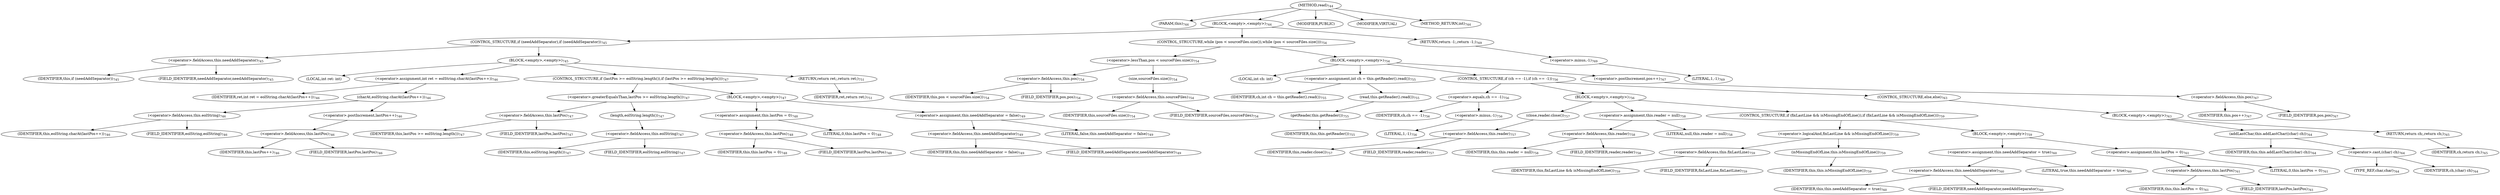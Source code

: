 digraph "read" {  
"1661" [label = <(METHOD,read)<SUB>744</SUB>> ]
"93" [label = <(PARAM,this)<SUB>744</SUB>> ]
"1662" [label = <(BLOCK,&lt;empty&gt;,&lt;empty&gt;)<SUB>744</SUB>> ]
"1663" [label = <(CONTROL_STRUCTURE,if (needAddSeparator),if (needAddSeparator))<SUB>745</SUB>> ]
"1664" [label = <(&lt;operator&gt;.fieldAccess,this.needAddSeparator)<SUB>745</SUB>> ]
"1665" [label = <(IDENTIFIER,this,if (needAddSeparator))<SUB>745</SUB>> ]
"1666" [label = <(FIELD_IDENTIFIER,needAddSeparator,needAddSeparator)<SUB>745</SUB>> ]
"1667" [label = <(BLOCK,&lt;empty&gt;,&lt;empty&gt;)<SUB>745</SUB>> ]
"1668" [label = <(LOCAL,int ret: int)> ]
"1669" [label = <(&lt;operator&gt;.assignment,int ret = eolString.charAt(lastPos++))<SUB>746</SUB>> ]
"1670" [label = <(IDENTIFIER,ret,int ret = eolString.charAt(lastPos++))<SUB>746</SUB>> ]
"1671" [label = <(charAt,eolString.charAt(lastPos++))<SUB>746</SUB>> ]
"1672" [label = <(&lt;operator&gt;.fieldAccess,this.eolString)<SUB>746</SUB>> ]
"1673" [label = <(IDENTIFIER,this,eolString.charAt(lastPos++))<SUB>746</SUB>> ]
"1674" [label = <(FIELD_IDENTIFIER,eolString,eolString)<SUB>746</SUB>> ]
"1675" [label = <(&lt;operator&gt;.postIncrement,lastPos++)<SUB>746</SUB>> ]
"1676" [label = <(&lt;operator&gt;.fieldAccess,this.lastPos)<SUB>746</SUB>> ]
"1677" [label = <(IDENTIFIER,this,lastPos++)<SUB>746</SUB>> ]
"1678" [label = <(FIELD_IDENTIFIER,lastPos,lastPos)<SUB>746</SUB>> ]
"1679" [label = <(CONTROL_STRUCTURE,if (lastPos &gt;= eolString.length()),if (lastPos &gt;= eolString.length()))<SUB>747</SUB>> ]
"1680" [label = <(&lt;operator&gt;.greaterEqualsThan,lastPos &gt;= eolString.length())<SUB>747</SUB>> ]
"1681" [label = <(&lt;operator&gt;.fieldAccess,this.lastPos)<SUB>747</SUB>> ]
"1682" [label = <(IDENTIFIER,this,lastPos &gt;= eolString.length())<SUB>747</SUB>> ]
"1683" [label = <(FIELD_IDENTIFIER,lastPos,lastPos)<SUB>747</SUB>> ]
"1684" [label = <(length,eolString.length())<SUB>747</SUB>> ]
"1685" [label = <(&lt;operator&gt;.fieldAccess,this.eolString)<SUB>747</SUB>> ]
"1686" [label = <(IDENTIFIER,this,eolString.length())<SUB>747</SUB>> ]
"1687" [label = <(FIELD_IDENTIFIER,eolString,eolString)<SUB>747</SUB>> ]
"1688" [label = <(BLOCK,&lt;empty&gt;,&lt;empty&gt;)<SUB>747</SUB>> ]
"1689" [label = <(&lt;operator&gt;.assignment,this.lastPos = 0)<SUB>748</SUB>> ]
"1690" [label = <(&lt;operator&gt;.fieldAccess,this.lastPos)<SUB>748</SUB>> ]
"1691" [label = <(IDENTIFIER,this,this.lastPos = 0)<SUB>748</SUB>> ]
"1692" [label = <(FIELD_IDENTIFIER,lastPos,lastPos)<SUB>748</SUB>> ]
"1693" [label = <(LITERAL,0,this.lastPos = 0)<SUB>748</SUB>> ]
"1694" [label = <(&lt;operator&gt;.assignment,this.needAddSeparator = false)<SUB>749</SUB>> ]
"1695" [label = <(&lt;operator&gt;.fieldAccess,this.needAddSeparator)<SUB>749</SUB>> ]
"1696" [label = <(IDENTIFIER,this,this.needAddSeparator = false)<SUB>749</SUB>> ]
"1697" [label = <(FIELD_IDENTIFIER,needAddSeparator,needAddSeparator)<SUB>749</SUB>> ]
"1698" [label = <(LITERAL,false,this.needAddSeparator = false)<SUB>749</SUB>> ]
"1699" [label = <(RETURN,return ret;,return ret;)<SUB>751</SUB>> ]
"1700" [label = <(IDENTIFIER,ret,return ret;)<SUB>751</SUB>> ]
"1701" [label = <(CONTROL_STRUCTURE,while (pos &lt; sourceFiles.size()),while (pos &lt; sourceFiles.size()))<SUB>754</SUB>> ]
"1702" [label = <(&lt;operator&gt;.lessThan,pos &lt; sourceFiles.size())<SUB>754</SUB>> ]
"1703" [label = <(&lt;operator&gt;.fieldAccess,this.pos)<SUB>754</SUB>> ]
"1704" [label = <(IDENTIFIER,this,pos &lt; sourceFiles.size())<SUB>754</SUB>> ]
"1705" [label = <(FIELD_IDENTIFIER,pos,pos)<SUB>754</SUB>> ]
"1706" [label = <(size,sourceFiles.size())<SUB>754</SUB>> ]
"1707" [label = <(&lt;operator&gt;.fieldAccess,this.sourceFiles)<SUB>754</SUB>> ]
"1708" [label = <(IDENTIFIER,this,sourceFiles.size())<SUB>754</SUB>> ]
"1709" [label = <(FIELD_IDENTIFIER,sourceFiles,sourceFiles)<SUB>754</SUB>> ]
"1710" [label = <(BLOCK,&lt;empty&gt;,&lt;empty&gt;)<SUB>754</SUB>> ]
"1711" [label = <(LOCAL,int ch: int)> ]
"1712" [label = <(&lt;operator&gt;.assignment,int ch = this.getReader().read())<SUB>755</SUB>> ]
"1713" [label = <(IDENTIFIER,ch,int ch = this.getReader().read())<SUB>755</SUB>> ]
"1714" [label = <(read,this.getReader().read())<SUB>755</SUB>> ]
"1715" [label = <(getReader,this.getReader())<SUB>755</SUB>> ]
"92" [label = <(IDENTIFIER,this,this.getReader())<SUB>755</SUB>> ]
"1716" [label = <(CONTROL_STRUCTURE,if (ch == -1),if (ch == -1))<SUB>756</SUB>> ]
"1717" [label = <(&lt;operator&gt;.equals,ch == -1)<SUB>756</SUB>> ]
"1718" [label = <(IDENTIFIER,ch,ch == -1)<SUB>756</SUB>> ]
"1719" [label = <(&lt;operator&gt;.minus,-1)<SUB>756</SUB>> ]
"1720" [label = <(LITERAL,1,-1)<SUB>756</SUB>> ]
"1721" [label = <(BLOCK,&lt;empty&gt;,&lt;empty&gt;)<SUB>756</SUB>> ]
"1722" [label = <(close,reader.close())<SUB>757</SUB>> ]
"1723" [label = <(&lt;operator&gt;.fieldAccess,this.reader)<SUB>757</SUB>> ]
"1724" [label = <(IDENTIFIER,this,reader.close())<SUB>757</SUB>> ]
"1725" [label = <(FIELD_IDENTIFIER,reader,reader)<SUB>757</SUB>> ]
"1726" [label = <(&lt;operator&gt;.assignment,this.reader = null)<SUB>758</SUB>> ]
"1727" [label = <(&lt;operator&gt;.fieldAccess,this.reader)<SUB>758</SUB>> ]
"1728" [label = <(IDENTIFIER,this,this.reader = null)<SUB>758</SUB>> ]
"1729" [label = <(FIELD_IDENTIFIER,reader,reader)<SUB>758</SUB>> ]
"1730" [label = <(LITERAL,null,this.reader = null)<SUB>758</SUB>> ]
"1731" [label = <(CONTROL_STRUCTURE,if (fixLastLine &amp;&amp; isMissingEndOfLine()),if (fixLastLine &amp;&amp; isMissingEndOfLine()))<SUB>759</SUB>> ]
"1732" [label = <(&lt;operator&gt;.logicalAnd,fixLastLine &amp;&amp; isMissingEndOfLine())<SUB>759</SUB>> ]
"1733" [label = <(&lt;operator&gt;.fieldAccess,this.fixLastLine)<SUB>759</SUB>> ]
"1734" [label = <(IDENTIFIER,this,fixLastLine &amp;&amp; isMissingEndOfLine())<SUB>759</SUB>> ]
"1735" [label = <(FIELD_IDENTIFIER,fixLastLine,fixLastLine)<SUB>759</SUB>> ]
"1736" [label = <(isMissingEndOfLine,this.isMissingEndOfLine())<SUB>759</SUB>> ]
"94" [label = <(IDENTIFIER,this,this.isMissingEndOfLine())<SUB>759</SUB>> ]
"1737" [label = <(BLOCK,&lt;empty&gt;,&lt;empty&gt;)<SUB>759</SUB>> ]
"1738" [label = <(&lt;operator&gt;.assignment,this.needAddSeparator = true)<SUB>760</SUB>> ]
"1739" [label = <(&lt;operator&gt;.fieldAccess,this.needAddSeparator)<SUB>760</SUB>> ]
"1740" [label = <(IDENTIFIER,this,this.needAddSeparator = true)<SUB>760</SUB>> ]
"1741" [label = <(FIELD_IDENTIFIER,needAddSeparator,needAddSeparator)<SUB>760</SUB>> ]
"1742" [label = <(LITERAL,true,this.needAddSeparator = true)<SUB>760</SUB>> ]
"1743" [label = <(&lt;operator&gt;.assignment,this.lastPos = 0)<SUB>761</SUB>> ]
"1744" [label = <(&lt;operator&gt;.fieldAccess,this.lastPos)<SUB>761</SUB>> ]
"1745" [label = <(IDENTIFIER,this,this.lastPos = 0)<SUB>761</SUB>> ]
"1746" [label = <(FIELD_IDENTIFIER,lastPos,lastPos)<SUB>761</SUB>> ]
"1747" [label = <(LITERAL,0,this.lastPos = 0)<SUB>761</SUB>> ]
"1748" [label = <(CONTROL_STRUCTURE,else,else)<SUB>763</SUB>> ]
"1749" [label = <(BLOCK,&lt;empty&gt;,&lt;empty&gt;)<SUB>763</SUB>> ]
"1750" [label = <(addLastChar,this.addLastChar((char) ch))<SUB>764</SUB>> ]
"95" [label = <(IDENTIFIER,this,this.addLastChar((char) ch))<SUB>764</SUB>> ]
"1751" [label = <(&lt;operator&gt;.cast,(char) ch)<SUB>764</SUB>> ]
"1752" [label = <(TYPE_REF,char,char)<SUB>764</SUB>> ]
"1753" [label = <(IDENTIFIER,ch,(char) ch)<SUB>764</SUB>> ]
"1754" [label = <(RETURN,return ch;,return ch;)<SUB>765</SUB>> ]
"1755" [label = <(IDENTIFIER,ch,return ch;)<SUB>765</SUB>> ]
"1756" [label = <(&lt;operator&gt;.postIncrement,pos++)<SUB>767</SUB>> ]
"1757" [label = <(&lt;operator&gt;.fieldAccess,this.pos)<SUB>767</SUB>> ]
"1758" [label = <(IDENTIFIER,this,pos++)<SUB>767</SUB>> ]
"1759" [label = <(FIELD_IDENTIFIER,pos,pos)<SUB>767</SUB>> ]
"1760" [label = <(RETURN,return -1;,return -1;)<SUB>769</SUB>> ]
"1761" [label = <(&lt;operator&gt;.minus,-1)<SUB>769</SUB>> ]
"1762" [label = <(LITERAL,1,-1)<SUB>769</SUB>> ]
"1763" [label = <(MODIFIER,PUBLIC)> ]
"1764" [label = <(MODIFIER,VIRTUAL)> ]
"1765" [label = <(METHOD_RETURN,int)<SUB>744</SUB>> ]
  "1661" -> "93" 
  "1661" -> "1662" 
  "1661" -> "1763" 
  "1661" -> "1764" 
  "1661" -> "1765" 
  "1662" -> "1663" 
  "1662" -> "1701" 
  "1662" -> "1760" 
  "1663" -> "1664" 
  "1663" -> "1667" 
  "1664" -> "1665" 
  "1664" -> "1666" 
  "1667" -> "1668" 
  "1667" -> "1669" 
  "1667" -> "1679" 
  "1667" -> "1699" 
  "1669" -> "1670" 
  "1669" -> "1671" 
  "1671" -> "1672" 
  "1671" -> "1675" 
  "1672" -> "1673" 
  "1672" -> "1674" 
  "1675" -> "1676" 
  "1676" -> "1677" 
  "1676" -> "1678" 
  "1679" -> "1680" 
  "1679" -> "1688" 
  "1680" -> "1681" 
  "1680" -> "1684" 
  "1681" -> "1682" 
  "1681" -> "1683" 
  "1684" -> "1685" 
  "1685" -> "1686" 
  "1685" -> "1687" 
  "1688" -> "1689" 
  "1688" -> "1694" 
  "1689" -> "1690" 
  "1689" -> "1693" 
  "1690" -> "1691" 
  "1690" -> "1692" 
  "1694" -> "1695" 
  "1694" -> "1698" 
  "1695" -> "1696" 
  "1695" -> "1697" 
  "1699" -> "1700" 
  "1701" -> "1702" 
  "1701" -> "1710" 
  "1702" -> "1703" 
  "1702" -> "1706" 
  "1703" -> "1704" 
  "1703" -> "1705" 
  "1706" -> "1707" 
  "1707" -> "1708" 
  "1707" -> "1709" 
  "1710" -> "1711" 
  "1710" -> "1712" 
  "1710" -> "1716" 
  "1710" -> "1756" 
  "1712" -> "1713" 
  "1712" -> "1714" 
  "1714" -> "1715" 
  "1715" -> "92" 
  "1716" -> "1717" 
  "1716" -> "1721" 
  "1716" -> "1748" 
  "1717" -> "1718" 
  "1717" -> "1719" 
  "1719" -> "1720" 
  "1721" -> "1722" 
  "1721" -> "1726" 
  "1721" -> "1731" 
  "1722" -> "1723" 
  "1723" -> "1724" 
  "1723" -> "1725" 
  "1726" -> "1727" 
  "1726" -> "1730" 
  "1727" -> "1728" 
  "1727" -> "1729" 
  "1731" -> "1732" 
  "1731" -> "1737" 
  "1732" -> "1733" 
  "1732" -> "1736" 
  "1733" -> "1734" 
  "1733" -> "1735" 
  "1736" -> "94" 
  "1737" -> "1738" 
  "1737" -> "1743" 
  "1738" -> "1739" 
  "1738" -> "1742" 
  "1739" -> "1740" 
  "1739" -> "1741" 
  "1743" -> "1744" 
  "1743" -> "1747" 
  "1744" -> "1745" 
  "1744" -> "1746" 
  "1748" -> "1749" 
  "1749" -> "1750" 
  "1749" -> "1754" 
  "1750" -> "95" 
  "1750" -> "1751" 
  "1751" -> "1752" 
  "1751" -> "1753" 
  "1754" -> "1755" 
  "1756" -> "1757" 
  "1757" -> "1758" 
  "1757" -> "1759" 
  "1760" -> "1761" 
  "1761" -> "1762" 
}
